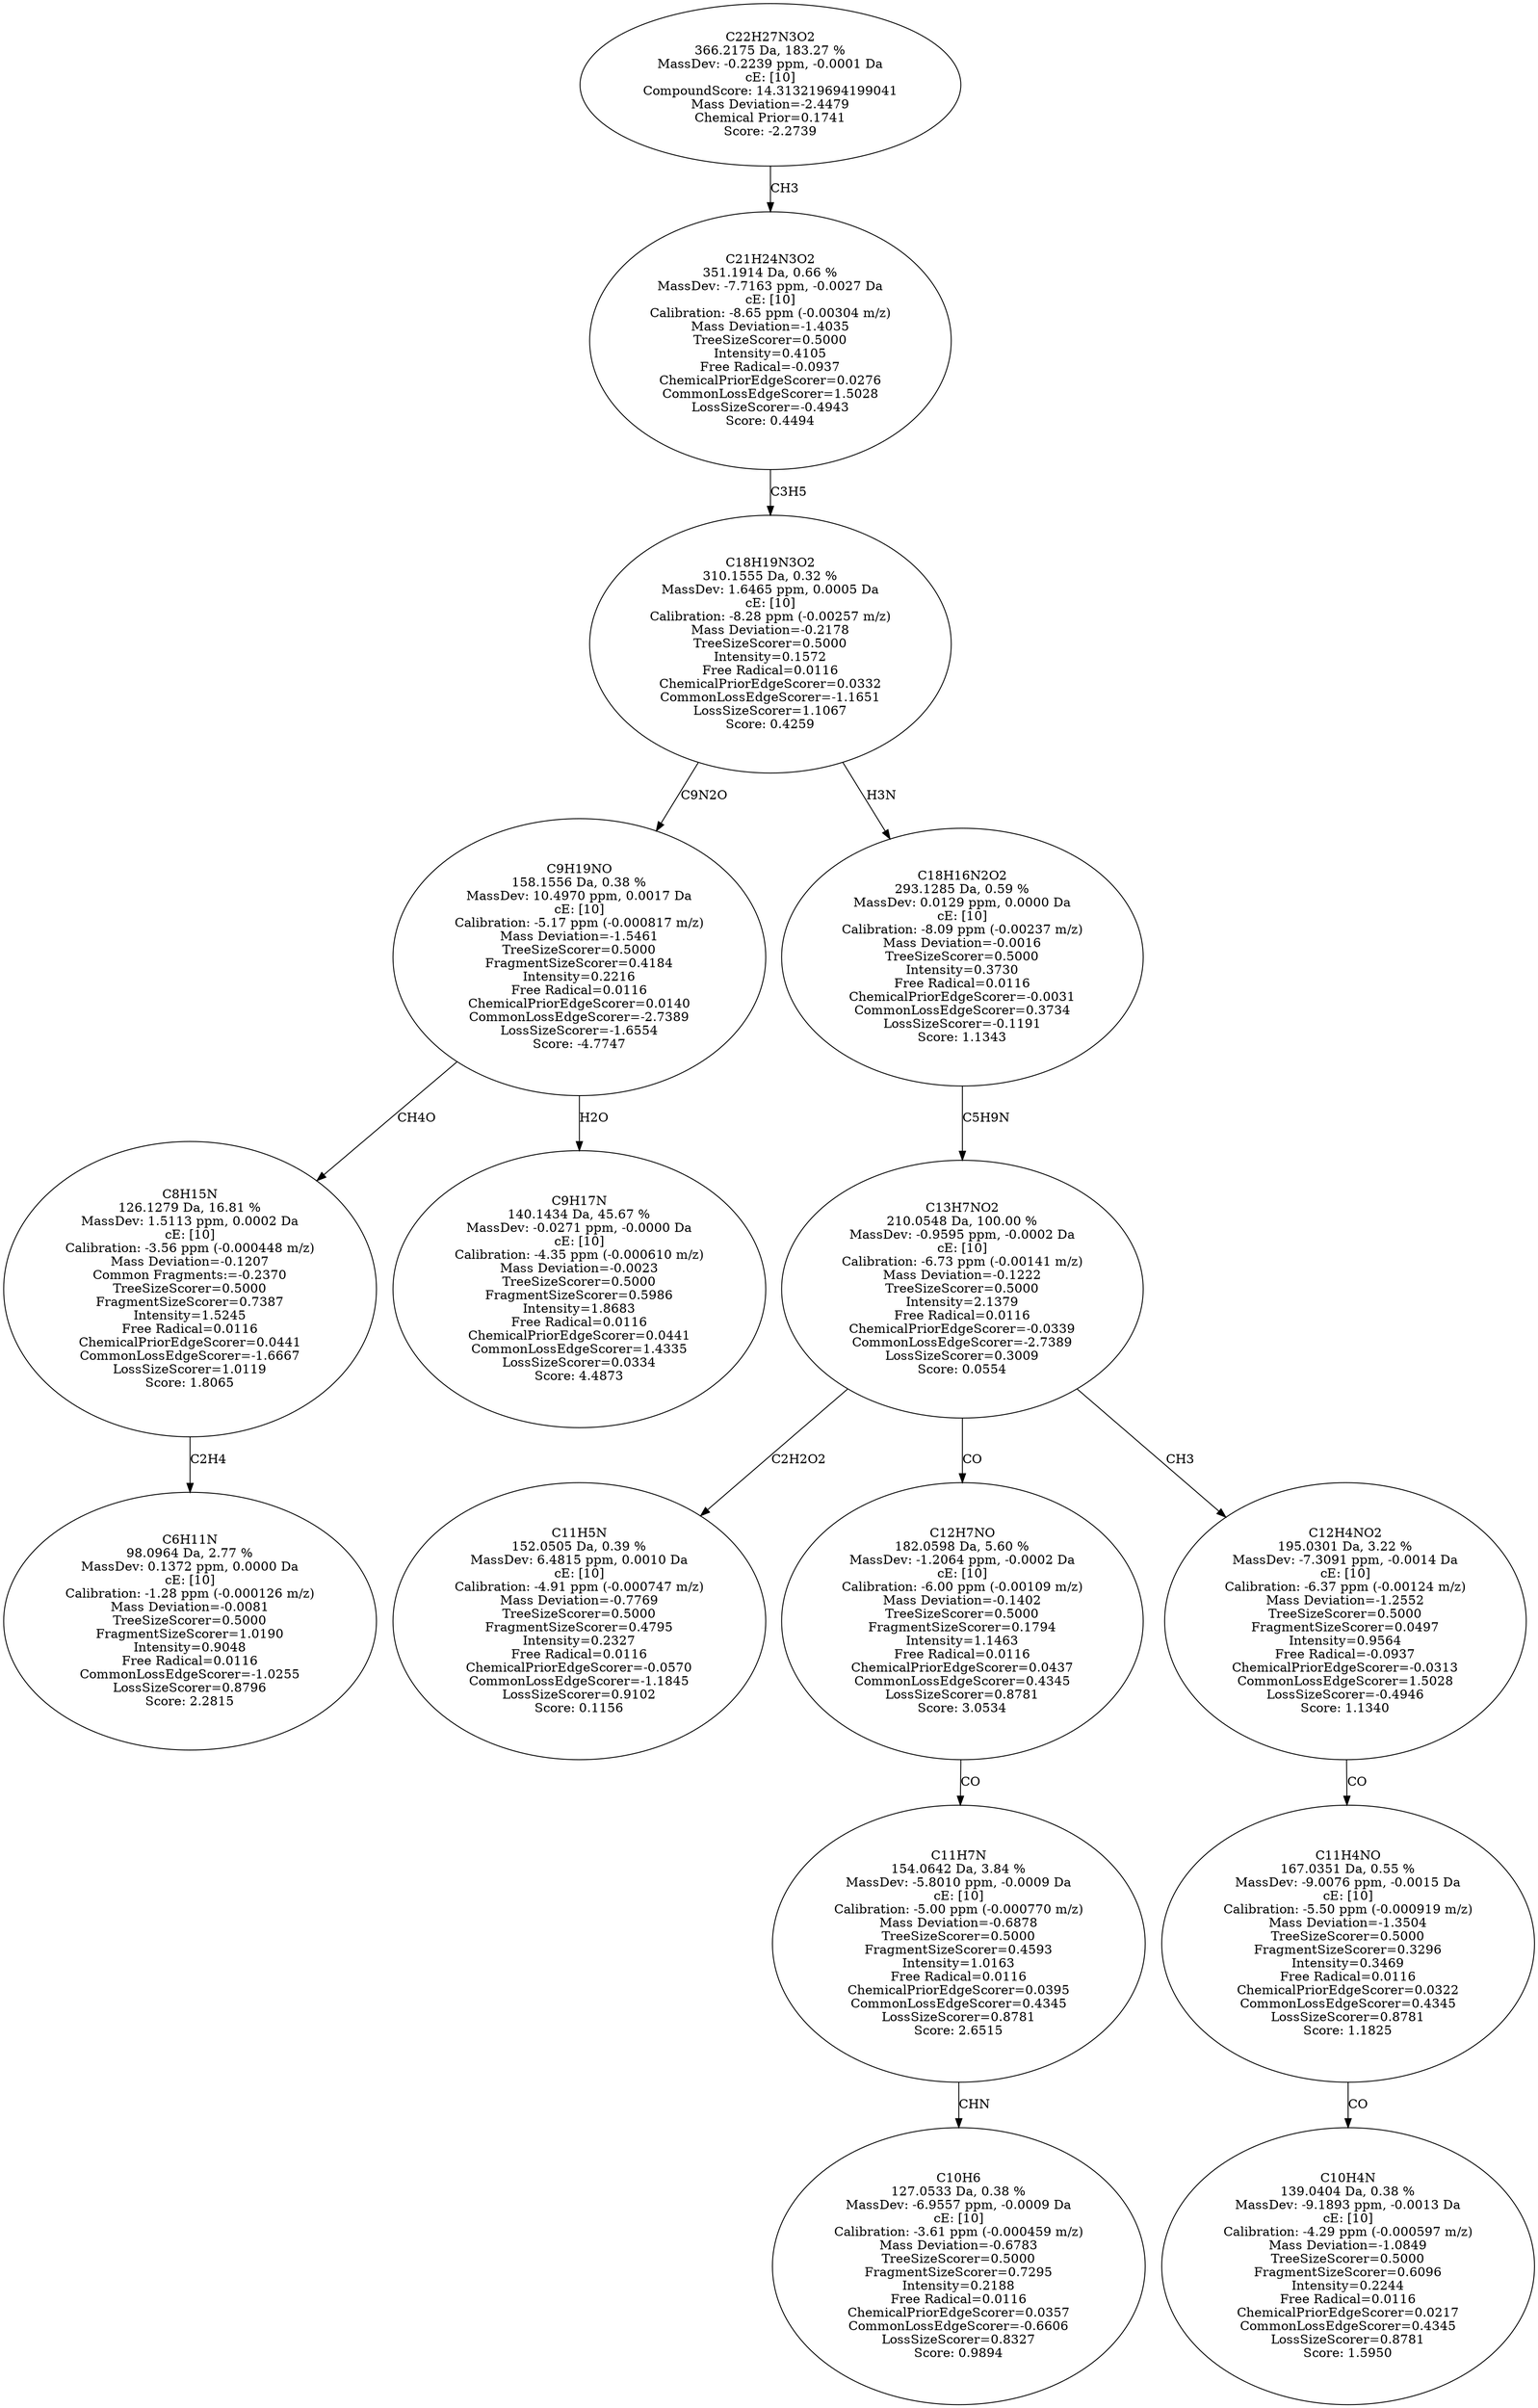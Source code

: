 strict digraph {
v1 [label="C6H11N\n98.0964 Da, 2.77 %\nMassDev: 0.1372 ppm, 0.0000 Da\ncE: [10]\nCalibration: -1.28 ppm (-0.000126 m/z)\nMass Deviation=-0.0081\nTreeSizeScorer=0.5000\nFragmentSizeScorer=1.0190\nIntensity=0.9048\nFree Radical=0.0116\nCommonLossEdgeScorer=-1.0255\nLossSizeScorer=0.8796\nScore: 2.2815"];
v2 [label="C8H15N\n126.1279 Da, 16.81 %\nMassDev: 1.5113 ppm, 0.0002 Da\ncE: [10]\nCalibration: -3.56 ppm (-0.000448 m/z)\nMass Deviation=-0.1207\nCommon Fragments:=-0.2370\nTreeSizeScorer=0.5000\nFragmentSizeScorer=0.7387\nIntensity=1.5245\nFree Radical=0.0116\nChemicalPriorEdgeScorer=0.0441\nCommonLossEdgeScorer=-1.6667\nLossSizeScorer=1.0119\nScore: 1.8065"];
v3 [label="C9H17N\n140.1434 Da, 45.67 %\nMassDev: -0.0271 ppm, -0.0000 Da\ncE: [10]\nCalibration: -4.35 ppm (-0.000610 m/z)\nMass Deviation=-0.0023\nTreeSizeScorer=0.5000\nFragmentSizeScorer=0.5986\nIntensity=1.8683\nFree Radical=0.0116\nChemicalPriorEdgeScorer=0.0441\nCommonLossEdgeScorer=1.4335\nLossSizeScorer=0.0334\nScore: 4.4873"];
v4 [label="C9H19NO\n158.1556 Da, 0.38 %\nMassDev: 10.4970 ppm, 0.0017 Da\ncE: [10]\nCalibration: -5.17 ppm (-0.000817 m/z)\nMass Deviation=-1.5461\nTreeSizeScorer=0.5000\nFragmentSizeScorer=0.4184\nIntensity=0.2216\nFree Radical=0.0116\nChemicalPriorEdgeScorer=0.0140\nCommonLossEdgeScorer=-2.7389\nLossSizeScorer=-1.6554\nScore: -4.7747"];
v5 [label="C11H5N\n152.0505 Da, 0.39 %\nMassDev: 6.4815 ppm, 0.0010 Da\ncE: [10]\nCalibration: -4.91 ppm (-0.000747 m/z)\nMass Deviation=-0.7769\nTreeSizeScorer=0.5000\nFragmentSizeScorer=0.4795\nIntensity=0.2327\nFree Radical=0.0116\nChemicalPriorEdgeScorer=-0.0570\nCommonLossEdgeScorer=-1.1845\nLossSizeScorer=0.9102\nScore: 0.1156"];
v6 [label="C10H6\n127.0533 Da, 0.38 %\nMassDev: -6.9557 ppm, -0.0009 Da\ncE: [10]\nCalibration: -3.61 ppm (-0.000459 m/z)\nMass Deviation=-0.6783\nTreeSizeScorer=0.5000\nFragmentSizeScorer=0.7295\nIntensity=0.2188\nFree Radical=0.0116\nChemicalPriorEdgeScorer=0.0357\nCommonLossEdgeScorer=-0.6606\nLossSizeScorer=0.8327\nScore: 0.9894"];
v7 [label="C11H7N\n154.0642 Da, 3.84 %\nMassDev: -5.8010 ppm, -0.0009 Da\ncE: [10]\nCalibration: -5.00 ppm (-0.000770 m/z)\nMass Deviation=-0.6878\nTreeSizeScorer=0.5000\nFragmentSizeScorer=0.4593\nIntensity=1.0163\nFree Radical=0.0116\nChemicalPriorEdgeScorer=0.0395\nCommonLossEdgeScorer=0.4345\nLossSizeScorer=0.8781\nScore: 2.6515"];
v8 [label="C12H7NO\n182.0598 Da, 5.60 %\nMassDev: -1.2064 ppm, -0.0002 Da\ncE: [10]\nCalibration: -6.00 ppm (-0.00109 m/z)\nMass Deviation=-0.1402\nTreeSizeScorer=0.5000\nFragmentSizeScorer=0.1794\nIntensity=1.1463\nFree Radical=0.0116\nChemicalPriorEdgeScorer=0.0437\nCommonLossEdgeScorer=0.4345\nLossSizeScorer=0.8781\nScore: 3.0534"];
v9 [label="C10H4N\n139.0404 Da, 0.38 %\nMassDev: -9.1893 ppm, -0.0013 Da\ncE: [10]\nCalibration: -4.29 ppm (-0.000597 m/z)\nMass Deviation=-1.0849\nTreeSizeScorer=0.5000\nFragmentSizeScorer=0.6096\nIntensity=0.2244\nFree Radical=0.0116\nChemicalPriorEdgeScorer=0.0217\nCommonLossEdgeScorer=0.4345\nLossSizeScorer=0.8781\nScore: 1.5950"];
v10 [label="C11H4NO\n167.0351 Da, 0.55 %\nMassDev: -9.0076 ppm, -0.0015 Da\ncE: [10]\nCalibration: -5.50 ppm (-0.000919 m/z)\nMass Deviation=-1.3504\nTreeSizeScorer=0.5000\nFragmentSizeScorer=0.3296\nIntensity=0.3469\nFree Radical=0.0116\nChemicalPriorEdgeScorer=0.0322\nCommonLossEdgeScorer=0.4345\nLossSizeScorer=0.8781\nScore: 1.1825"];
v11 [label="C12H4NO2\n195.0301 Da, 3.22 %\nMassDev: -7.3091 ppm, -0.0014 Da\ncE: [10]\nCalibration: -6.37 ppm (-0.00124 m/z)\nMass Deviation=-1.2552\nTreeSizeScorer=0.5000\nFragmentSizeScorer=0.0497\nIntensity=0.9564\nFree Radical=-0.0937\nChemicalPriorEdgeScorer=-0.0313\nCommonLossEdgeScorer=1.5028\nLossSizeScorer=-0.4946\nScore: 1.1340"];
v12 [label="C13H7NO2\n210.0548 Da, 100.00 %\nMassDev: -0.9595 ppm, -0.0002 Da\ncE: [10]\nCalibration: -6.73 ppm (-0.00141 m/z)\nMass Deviation=-0.1222\nTreeSizeScorer=0.5000\nIntensity=2.1379\nFree Radical=0.0116\nChemicalPriorEdgeScorer=-0.0339\nCommonLossEdgeScorer=-2.7389\nLossSizeScorer=0.3009\nScore: 0.0554"];
v13 [label="C18H16N2O2\n293.1285 Da, 0.59 %\nMassDev: 0.0129 ppm, 0.0000 Da\ncE: [10]\nCalibration: -8.09 ppm (-0.00237 m/z)\nMass Deviation=-0.0016\nTreeSizeScorer=0.5000\nIntensity=0.3730\nFree Radical=0.0116\nChemicalPriorEdgeScorer=-0.0031\nCommonLossEdgeScorer=0.3734\nLossSizeScorer=-0.1191\nScore: 1.1343"];
v14 [label="C18H19N3O2\n310.1555 Da, 0.32 %\nMassDev: 1.6465 ppm, 0.0005 Da\ncE: [10]\nCalibration: -8.28 ppm (-0.00257 m/z)\nMass Deviation=-0.2178\nTreeSizeScorer=0.5000\nIntensity=0.1572\nFree Radical=0.0116\nChemicalPriorEdgeScorer=0.0332\nCommonLossEdgeScorer=-1.1651\nLossSizeScorer=1.1067\nScore: 0.4259"];
v15 [label="C21H24N3O2\n351.1914 Da, 0.66 %\nMassDev: -7.7163 ppm, -0.0027 Da\ncE: [10]\nCalibration: -8.65 ppm (-0.00304 m/z)\nMass Deviation=-1.4035\nTreeSizeScorer=0.5000\nIntensity=0.4105\nFree Radical=-0.0937\nChemicalPriorEdgeScorer=0.0276\nCommonLossEdgeScorer=1.5028\nLossSizeScorer=-0.4943\nScore: 0.4494"];
v16 [label="C22H27N3O2\n366.2175 Da, 183.27 %\nMassDev: -0.2239 ppm, -0.0001 Da\ncE: [10]\nCompoundScore: 14.313219694199041\nMass Deviation=-2.4479\nChemical Prior=0.1741\nScore: -2.2739"];
v2 -> v1 [label="C2H4"];
v4 -> v2 [label="CH4O"];
v4 -> v3 [label="H2O"];
v14 -> v4 [label="C9N2O"];
v12 -> v5 [label="C2H2O2"];
v7 -> v6 [label="CHN"];
v8 -> v7 [label="CO"];
v12 -> v8 [label="CO"];
v10 -> v9 [label="CO"];
v11 -> v10 [label="CO"];
v12 -> v11 [label="CH3"];
v13 -> v12 [label="C5H9N"];
v14 -> v13 [label="H3N"];
v15 -> v14 [label="C3H5"];
v16 -> v15 [label="CH3"];
}